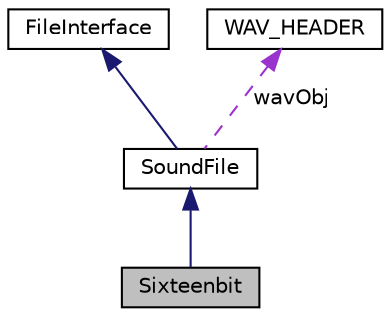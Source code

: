 digraph "Sixteenbit"
{
  edge [fontname="Helvetica",fontsize="10",labelfontname="Helvetica",labelfontsize="10"];
  node [fontname="Helvetica",fontsize="10",shape=record];
  Node3 [label="Sixteenbit",height=0.2,width=0.4,color="black", fillcolor="grey75", style="filled", fontcolor="black"];
  Node4 -> Node3 [dir="back",color="midnightblue",fontsize="10",style="solid",fontname="Helvetica"];
  Node4 [label="SoundFile",height=0.2,width=0.4,color="black", fillcolor="white", style="filled",URL="$d3/d24/classSoundFile.html"];
  Node5 -> Node4 [dir="back",color="midnightblue",fontsize="10",style="solid",fontname="Helvetica"];
  Node5 [label="FileInterface",height=0.2,width=0.4,color="black", fillcolor="white", style="filled",URL="$d2/d64/classFileInterface.html"];
  Node6 -> Node4 [dir="back",color="darkorchid3",fontsize="10",style="dashed",label=" wavObj" ,fontname="Helvetica"];
  Node6 [label="WAV_HEADER",height=0.2,width=0.4,color="black", fillcolor="white", style="filled",URL="$d7/dde/structWAV__HEADER.html"];
}
